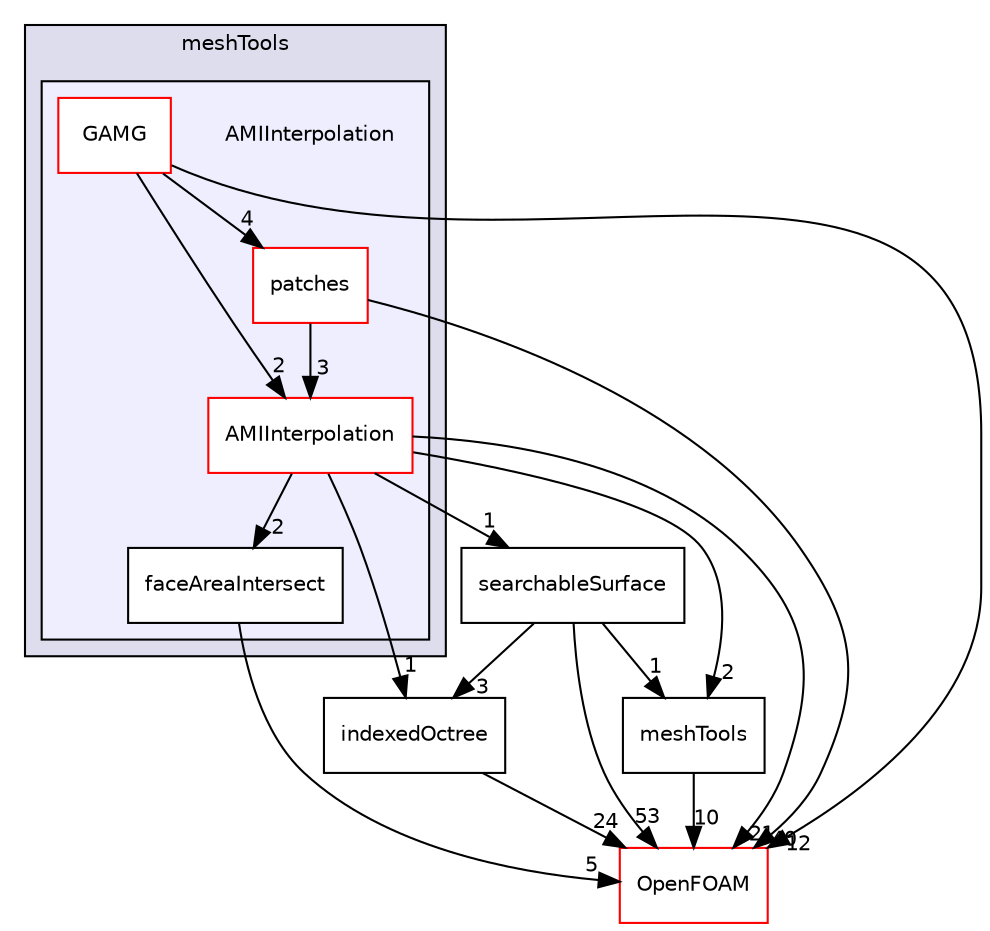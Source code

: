 digraph "src/meshTools/AMIInterpolation" {
  bgcolor=transparent;
  compound=true
  node [ fontsize="10", fontname="Helvetica"];
  edge [ labelfontsize="10", labelfontname="Helvetica"];
  subgraph clusterdir_ae30ad0bef50cf391b24c614251bb9fd {
    graph [ bgcolor="#ddddee", pencolor="black", label="meshTools" fontname="Helvetica", fontsize="10", URL="dir_ae30ad0bef50cf391b24c614251bb9fd.html"]
  subgraph clusterdir_6b9532b4107849d088a6e7b91bdf643c {
    graph [ bgcolor="#eeeeff", pencolor="black", label="" URL="dir_6b9532b4107849d088a6e7b91bdf643c.html"];
    dir_6b9532b4107849d088a6e7b91bdf643c [shape=plaintext label="AMIInterpolation"];
    dir_cc283432b470ffbfab40d5c39743e289 [shape=box label="AMIInterpolation" color="red" fillcolor="white" style="filled" URL="dir_cc283432b470ffbfab40d5c39743e289.html"];
    dir_4ae445d483bd729388166adc3e791dcb [shape=box label="faceAreaIntersect" color="black" fillcolor="white" style="filled" URL="dir_4ae445d483bd729388166adc3e791dcb.html"];
    dir_4bc555a520865271c73513c6cb0263af [shape=box label="GAMG" color="red" fillcolor="white" style="filled" URL="dir_4bc555a520865271c73513c6cb0263af.html"];
    dir_e48036504f77ea988a54ffba425a88d8 [shape=box label="patches" color="red" fillcolor="white" style="filled" URL="dir_e48036504f77ea988a54ffba425a88d8.html"];
  }
  }
  dir_daefbc79e43b4c6de930591d46791fc2 [shape=box label="indexedOctree" URL="dir_daefbc79e43b4c6de930591d46791fc2.html"];
  dir_5928f7d10b0b3ad118c868fedd8abd2e [shape=box label="searchableSurface" URL="dir_5928f7d10b0b3ad118c868fedd8abd2e.html"];
  dir_c5473ff19b20e6ec4dfe5c310b3778a8 [shape=box label="OpenFOAM" color="red" URL="dir_c5473ff19b20e6ec4dfe5c310b3778a8.html"];
  dir_ed89494532d84cde5bd7df6bbfcbe2dc [shape=box label="meshTools" URL="dir_ed89494532d84cde5bd7df6bbfcbe2dc.html"];
  dir_daefbc79e43b4c6de930591d46791fc2->dir_c5473ff19b20e6ec4dfe5c310b3778a8 [headlabel="24", labeldistance=1.5 headhref="dir_001793_001898.html"];
  dir_5928f7d10b0b3ad118c868fedd8abd2e->dir_daefbc79e43b4c6de930591d46791fc2 [headlabel="3", labeldistance=1.5 headhref="dir_001814_001793.html"];
  dir_5928f7d10b0b3ad118c868fedd8abd2e->dir_c5473ff19b20e6ec4dfe5c310b3778a8 [headlabel="53", labeldistance=1.5 headhref="dir_001814_001898.html"];
  dir_5928f7d10b0b3ad118c868fedd8abd2e->dir_ed89494532d84cde5bd7df6bbfcbe2dc [headlabel="1", labeldistance=1.5 headhref="dir_001814_001799.html"];
  dir_4ae445d483bd729388166adc3e791dcb->dir_c5473ff19b20e6ec4dfe5c310b3778a8 [headlabel="5", labeldistance=1.5 headhref="dir_001765_001898.html"];
  dir_cc283432b470ffbfab40d5c39743e289->dir_daefbc79e43b4c6de930591d46791fc2 [headlabel="1", labeldistance=1.5 headhref="dir_001758_001793.html"];
  dir_cc283432b470ffbfab40d5c39743e289->dir_5928f7d10b0b3ad118c868fedd8abd2e [headlabel="1", labeldistance=1.5 headhref="dir_001758_001814.html"];
  dir_cc283432b470ffbfab40d5c39743e289->dir_4ae445d483bd729388166adc3e791dcb [headlabel="2", labeldistance=1.5 headhref="dir_001758_001765.html"];
  dir_cc283432b470ffbfab40d5c39743e289->dir_c5473ff19b20e6ec4dfe5c310b3778a8 [headlabel="21", labeldistance=1.5 headhref="dir_001758_001898.html"];
  dir_cc283432b470ffbfab40d5c39743e289->dir_ed89494532d84cde5bd7df6bbfcbe2dc [headlabel="2", labeldistance=1.5 headhref="dir_001758_001799.html"];
  dir_e48036504f77ea988a54ffba425a88d8->dir_cc283432b470ffbfab40d5c39743e289 [headlabel="3", labeldistance=1.5 headhref="dir_001773_001758.html"];
  dir_e48036504f77ea988a54ffba425a88d8->dir_c5473ff19b20e6ec4dfe5c310b3778a8 [headlabel="40", labeldistance=1.5 headhref="dir_001773_001898.html"];
  dir_ed89494532d84cde5bd7df6bbfcbe2dc->dir_c5473ff19b20e6ec4dfe5c310b3778a8 [headlabel="10", labeldistance=1.5 headhref="dir_001799_001898.html"];
  dir_4bc555a520865271c73513c6cb0263af->dir_cc283432b470ffbfab40d5c39743e289 [headlabel="2", labeldistance=1.5 headhref="dir_001766_001758.html"];
  dir_4bc555a520865271c73513c6cb0263af->dir_e48036504f77ea988a54ffba425a88d8 [headlabel="4", labeldistance=1.5 headhref="dir_001766_001773.html"];
  dir_4bc555a520865271c73513c6cb0263af->dir_c5473ff19b20e6ec4dfe5c310b3778a8 [headlabel="12", labeldistance=1.5 headhref="dir_001766_001898.html"];
}
